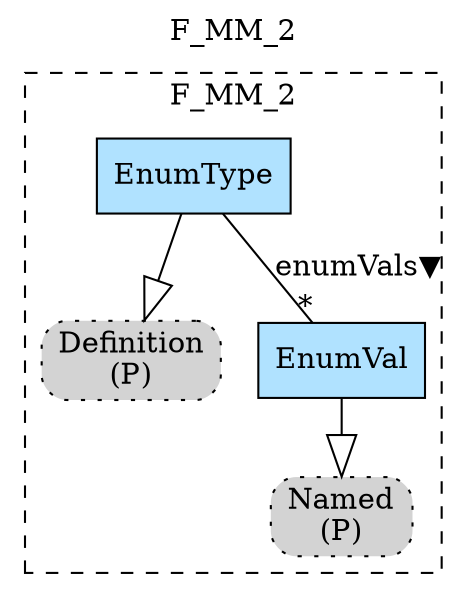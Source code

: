 digraph {graph[label=F_MM_2,labelloc=tl,labelfontsize=12];
subgraph cluster_F_MM_2{style=dashed;label=F_MM_2;
"PDefinition"[shape=box,fillcolor=lightgray,style ="rounded,filled,dotted",label=<Definition<br/>(P)>];
"PNamed"[shape=box,fillcolor=lightgray,style ="rounded,filled,dotted",label=<Named<br/>(P)>];
"EnumType"[shape=record,fillcolor=lightskyblue1,style = filled,label="EnumType"];
"EnumVal"[shape=record,fillcolor=lightskyblue1,style = filled,label="EnumVal"];

"EnumType"->"PDefinition"[arrowhead=onormal,arrowsize=2.0];
"EnumVal"->"PNamed"[arrowhead=onormal,arrowsize=2.0];
"EnumType"->"EnumVal"[label="enumVals▼",dir=none,taillabel="",headlabel="*"];

}


}